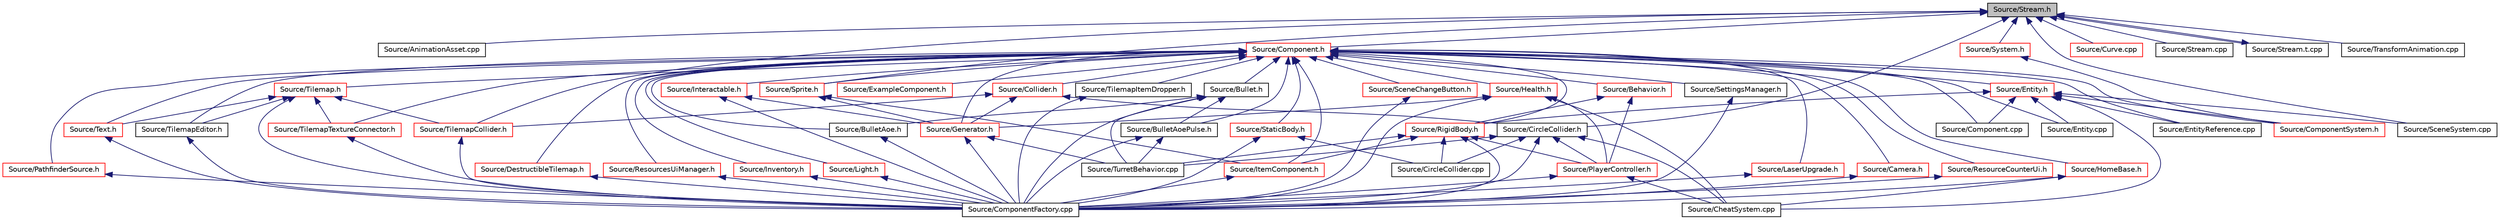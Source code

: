 digraph "Source/Stream.h"
{
 // LATEX_PDF_SIZE
  edge [fontname="Helvetica",fontsize="10",labelfontname="Helvetica",labelfontsize="10"];
  node [fontname="Helvetica",fontsize="10",shape=record];
  Node1 [label="Source/Stream.h",height=0.2,width=0.4,color="black", fillcolor="grey75", style="filled", fontcolor="black",tooltip="JSON File reading/writing."];
  Node1 -> Node2 [dir="back",color="midnightblue",fontsize="10",style="solid",fontname="Helvetica"];
  Node2 [label="Source/AnimationAsset.cpp",height=0.2,width=0.4,color="black", fillcolor="white", style="filled",URL="$AnimationAsset_8cpp.html",tooltip="Asset that contains information about a spritesheet animation."];
  Node1 -> Node3 [dir="back",color="midnightblue",fontsize="10",style="solid",fontname="Helvetica"];
  Node3 [label="Source/CircleCollider.h",height=0.2,width=0.4,color="black", fillcolor="white", style="filled",URL="$CircleCollider_8h.html",tooltip="Circle-shaped collider."];
  Node3 -> Node4 [dir="back",color="midnightblue",fontsize="10",style="solid",fontname="Helvetica"];
  Node4 [label="Source/CheatSystem.cpp",height=0.2,width=0.4,color="black", fillcolor="white", style="filled",URL="$CheatSystem_8cpp.html",tooltip="CheatSystem Class definition."];
  Node3 -> Node5 [dir="back",color="midnightblue",fontsize="10",style="solid",fontname="Helvetica"];
  Node5 [label="Source/CircleCollider.cpp",height=0.2,width=0.4,color="black", fillcolor="white", style="filled",URL="$CircleCollider_8cpp.html",tooltip="Circle-shaped collider."];
  Node3 -> Node6 [dir="back",color="midnightblue",fontsize="10",style="solid",fontname="Helvetica"];
  Node6 [label="Source/ComponentFactory.cpp",height=0.2,width=0.4,color="black", fillcolor="white", style="filled",URL="$ComponentFactory_8cpp.html",tooltip="Definitions for the component factory class."];
  Node3 -> Node7 [dir="back",color="midnightblue",fontsize="10",style="solid",fontname="Helvetica"];
  Node7 [label="Source/PlayerController.h",height=0.2,width=0.4,color="red", fillcolor="white", style="filled",URL="$PlayerController_8h.html",tooltip="PlayerController Behaviour Class."];
  Node7 -> Node4 [dir="back",color="midnightblue",fontsize="10",style="solid",fontname="Helvetica"];
  Node7 -> Node6 [dir="back",color="midnightblue",fontsize="10",style="solid",fontname="Helvetica"];
  Node3 -> Node10 [dir="back",color="midnightblue",fontsize="10",style="solid",fontname="Helvetica"];
  Node10 [label="Source/TurretBehavior.cpp",height=0.2,width=0.4,color="black", fillcolor="white", style="filled",URL="$TurretBehavior_8cpp.html",tooltip="Behavior Compenent for Basic Turret"];
  Node1 -> Node11 [dir="back",color="midnightblue",fontsize="10",style="solid",fontname="Helvetica"];
  Node11 [label="Source/Component.h",height=0.2,width=0.4,color="red", fillcolor="white", style="filled",URL="$Component_8h.html",tooltip="Virtual component header."];
  Node11 -> Node12 [dir="back",color="midnightblue",fontsize="10",style="solid",fontname="Helvetica"];
  Node12 [label="Source/Behavior.h",height=0.2,width=0.4,color="red", fillcolor="white", style="filled",URL="$Behavior_8h.html",tooltip="Virtual behavior component header."];
  Node12 -> Node7 [dir="back",color="midnightblue",fontsize="10",style="solid",fontname="Helvetica"];
  Node12 -> Node60 [dir="back",color="midnightblue",fontsize="10",style="solid",fontname="Helvetica"];
  Node60 [label="Source/RigidBody.h",height=0.2,width=0.4,color="red", fillcolor="white", style="filled",URL="$RigidBody_8h_source.html",tooltip=" "];
  Node60 -> Node5 [dir="back",color="midnightblue",fontsize="10",style="solid",fontname="Helvetica"];
  Node60 -> Node6 [dir="back",color="midnightblue",fontsize="10",style="solid",fontname="Helvetica"];
  Node60 -> Node73 [dir="back",color="midnightblue",fontsize="10",style="solid",fontname="Helvetica"];
  Node73 [label="Source/ItemComponent.h",height=0.2,width=0.4,color="red", fillcolor="white", style="filled",URL="$ItemComponent_8h.html",tooltip="Item in the world that can be picked up."];
  Node73 -> Node6 [dir="back",color="midnightblue",fontsize="10",style="solid",fontname="Helvetica"];
  Node60 -> Node7 [dir="back",color="midnightblue",fontsize="10",style="solid",fontname="Helvetica"];
  Node60 -> Node10 [dir="back",color="midnightblue",fontsize="10",style="solid",fontname="Helvetica"];
  Node11 -> Node78 [dir="back",color="midnightblue",fontsize="10",style="solid",fontname="Helvetica"];
  Node78 [label="Source/Bullet.h",height=0.2,width=0.4,color="black", fillcolor="white", style="filled",URL="$Bullet_8h_source.html",tooltip=" "];
  Node78 -> Node79 [dir="back",color="midnightblue",fontsize="10",style="solid",fontname="Helvetica"];
  Node79 [label="Source/BulletAoe.h",height=0.2,width=0.4,color="black", fillcolor="white", style="filled",URL="$BulletAoe_8h_source.html",tooltip=" "];
  Node79 -> Node6 [dir="back",color="midnightblue",fontsize="10",style="solid",fontname="Helvetica"];
  Node78 -> Node80 [dir="back",color="midnightblue",fontsize="10",style="solid",fontname="Helvetica"];
  Node80 [label="Source/BulletAoePulse.h",height=0.2,width=0.4,color="black", fillcolor="white", style="filled",URL="$BulletAoePulse_8h_source.html",tooltip=" "];
  Node80 -> Node6 [dir="back",color="midnightblue",fontsize="10",style="solid",fontname="Helvetica"];
  Node80 -> Node10 [dir="back",color="midnightblue",fontsize="10",style="solid",fontname="Helvetica"];
  Node78 -> Node6 [dir="back",color="midnightblue",fontsize="10",style="solid",fontname="Helvetica"];
  Node78 -> Node10 [dir="back",color="midnightblue",fontsize="10",style="solid",fontname="Helvetica"];
  Node11 -> Node79 [dir="back",color="midnightblue",fontsize="10",style="solid",fontname="Helvetica"];
  Node11 -> Node80 [dir="back",color="midnightblue",fontsize="10",style="solid",fontname="Helvetica"];
  Node11 -> Node81 [dir="back",color="midnightblue",fontsize="10",style="solid",fontname="Helvetica"];
  Node81 [label="Source/Camera.h",height=0.2,width=0.4,color="red", fillcolor="white", style="filled",URL="$Camera_8h.html",tooltip="Camera component for rendering."];
  Node81 -> Node6 [dir="back",color="midnightblue",fontsize="10",style="solid",fontname="Helvetica"];
  Node11 -> Node92 [dir="back",color="midnightblue",fontsize="10",style="solid",fontname="Helvetica"];
  Node92 [label="Source/Collider.h",height=0.2,width=0.4,color="red", fillcolor="white", style="filled",URL="$Collider_8h.html",tooltip="Base component for detecting collisions."];
  Node92 -> Node3 [dir="back",color="midnightblue",fontsize="10",style="solid",fontname="Helvetica"];
  Node92 -> Node24 [dir="back",color="midnightblue",fontsize="10",style="solid",fontname="Helvetica"];
  Node24 [label="Source/Generator.h",height=0.2,width=0.4,color="red", fillcolor="white", style="filled",URL="$Generator_8h_source.html",tooltip=" "];
  Node24 -> Node6 [dir="back",color="midnightblue",fontsize="10",style="solid",fontname="Helvetica"];
  Node24 -> Node10 [dir="back",color="midnightblue",fontsize="10",style="solid",fontname="Helvetica"];
  Node92 -> Node93 [dir="back",color="midnightblue",fontsize="10",style="solid",fontname="Helvetica"];
  Node93 [label="Source/TilemapCollider.h",height=0.2,width=0.4,color="red", fillcolor="white", style="filled",URL="$TilemapCollider_8h.html",tooltip="tilemap collider"];
  Node93 -> Node6 [dir="back",color="midnightblue",fontsize="10",style="solid",fontname="Helvetica"];
  Node11 -> Node94 [dir="back",color="midnightblue",fontsize="10",style="solid",fontname="Helvetica"];
  Node94 [label="Source/Component.cpp",height=0.2,width=0.4,color="black", fillcolor="white", style="filled",URL="$Component_8cpp.html",tooltip="Virtual component header."];
  Node11 -> Node95 [dir="back",color="midnightblue",fontsize="10",style="solid",fontname="Helvetica"];
  Node95 [label="Source/ComponentSystem.h",height=0.2,width=0.4,color="red", fillcolor="white", style="filled",URL="$ComponentSystem_8h.html",tooltip="System that keeps track of a specific kind of Component."];
  Node11 -> Node103 [dir="back",color="midnightblue",fontsize="10",style="solid",fontname="Helvetica"];
  Node103 [label="Source/DestructibleTilemap.h",height=0.2,width=0.4,color="red", fillcolor="white", style="filled",URL="$DestructibleTilemap_8h.html",tooltip="Component responsible for handling the breaking of tiles with varrying strengths."];
  Node103 -> Node6 [dir="back",color="midnightblue",fontsize="10",style="solid",fontname="Helvetica"];
  Node11 -> Node99 [dir="back",color="midnightblue",fontsize="10",style="solid",fontname="Helvetica"];
  Node99 [label="Source/Entity.cpp",height=0.2,width=0.4,color="black", fillcolor="white", style="filled",URL="$Entity_8cpp.html",tooltip="Function definitions for the Entity class."];
  Node11 -> Node104 [dir="back",color="midnightblue",fontsize="10",style="solid",fontname="Helvetica"];
  Node104 [label="Source/Entity.h",height=0.2,width=0.4,color="red", fillcolor="white", style="filled",URL="$Entity_8h.html",tooltip="Entity class which holds Components."];
  Node104 -> Node4 [dir="back",color="midnightblue",fontsize="10",style="solid",fontname="Helvetica"];
  Node104 -> Node94 [dir="back",color="midnightblue",fontsize="10",style="solid",fontname="Helvetica"];
  Node104 -> Node95 [dir="back",color="midnightblue",fontsize="10",style="solid",fontname="Helvetica"];
  Node104 -> Node99 [dir="back",color="midnightblue",fontsize="10",style="solid",fontname="Helvetica"];
  Node104 -> Node133 [dir="back",color="midnightblue",fontsize="10",style="solid",fontname="Helvetica"];
  Node133 [label="Source/EntityReference.cpp",height=0.2,width=0.4,color="black", fillcolor="white", style="filled",URL="$EntityReference_8cpp.html",tooltip="a reference to an Entity in the scene"];
  Node104 -> Node60 [dir="back",color="midnightblue",fontsize="10",style="solid",fontname="Helvetica"];
  Node104 -> Node130 [dir="back",color="midnightblue",fontsize="10",style="solid",fontname="Helvetica"];
  Node130 [label="Source/SceneSystem.cpp",height=0.2,width=0.4,color="black", fillcolor="white", style="filled",URL="$SceneSystem_8cpp.html",tooltip="handles the process of resetting and changing scenes"];
  Node11 -> Node133 [dir="back",color="midnightblue",fontsize="10",style="solid",fontname="Helvetica"];
  Node11 -> Node140 [dir="back",color="midnightblue",fontsize="10",style="solid",fontname="Helvetica"];
  Node140 [label="Source/ExampleComponent.h",height=0.2,width=0.4,color="red", fillcolor="white", style="filled",URL="$ExampleComponent_8h.html",tooltip="DESCRIPTION HERE."];
  Node11 -> Node24 [dir="back",color="midnightblue",fontsize="10",style="solid",fontname="Helvetica"];
  Node11 -> Node142 [dir="back",color="midnightblue",fontsize="10",style="solid",fontname="Helvetica"];
  Node142 [label="Source/Health.h",height=0.2,width=0.4,color="red", fillcolor="white", style="filled",URL="$Health_8h_source.html",tooltip=" "];
  Node142 -> Node4 [dir="back",color="midnightblue",fontsize="10",style="solid",fontname="Helvetica"];
  Node142 -> Node6 [dir="back",color="midnightblue",fontsize="10",style="solid",fontname="Helvetica"];
  Node142 -> Node24 [dir="back",color="midnightblue",fontsize="10",style="solid",fontname="Helvetica"];
  Node142 -> Node7 [dir="back",color="midnightblue",fontsize="10",style="solid",fontname="Helvetica"];
  Node11 -> Node143 [dir="back",color="midnightblue",fontsize="10",style="solid",fontname="Helvetica"];
  Node143 [label="Source/HomeBase.h",height=0.2,width=0.4,color="red", fillcolor="white", style="filled",URL="$HomeBase_8h_source.html",tooltip=" "];
  Node143 -> Node4 [dir="back",color="midnightblue",fontsize="10",style="solid",fontname="Helvetica"];
  Node143 -> Node6 [dir="back",color="midnightblue",fontsize="10",style="solid",fontname="Helvetica"];
  Node11 -> Node144 [dir="back",color="midnightblue",fontsize="10",style="solid",fontname="Helvetica"];
  Node144 [label="Source/Interactable.h",height=0.2,width=0.4,color="red", fillcolor="white", style="filled",URL="$Interactable_8h.html",tooltip="Component which can be interacted with by pressing a button when nearby."];
  Node144 -> Node6 [dir="back",color="midnightblue",fontsize="10",style="solid",fontname="Helvetica"];
  Node144 -> Node24 [dir="back",color="midnightblue",fontsize="10",style="solid",fontname="Helvetica"];
  Node11 -> Node145 [dir="back",color="midnightblue",fontsize="10",style="solid",fontname="Helvetica"];
  Node145 [label="Source/Inventory.h",height=0.2,width=0.4,color="red", fillcolor="white", style="filled",URL="$Inventory_8h.html",tooltip="Inventory component that stores items."];
  Node145 -> Node6 [dir="back",color="midnightblue",fontsize="10",style="solid",fontname="Helvetica"];
  Node11 -> Node73 [dir="back",color="midnightblue",fontsize="10",style="solid",fontname="Helvetica"];
  Node11 -> Node146 [dir="back",color="midnightblue",fontsize="10",style="solid",fontname="Helvetica"];
  Node146 [label="Source/LaserUpgrade.h",height=0.2,width=0.4,color="red", fillcolor="white", style="filled",URL="$LaserUpgrade_8h.html",tooltip="collectable upgrade to the player's MiningLaser"];
  Node146 -> Node6 [dir="back",color="midnightblue",fontsize="10",style="solid",fontname="Helvetica"];
  Node11 -> Node147 [dir="back",color="midnightblue",fontsize="10",style="solid",fontname="Helvetica"];
  Node147 [label="Source/Light.h",height=0.2,width=0.4,color="red", fillcolor="white", style="filled",URL="$Light_8h.html",tooltip="Light source component. It shines."];
  Node147 -> Node6 [dir="back",color="midnightblue",fontsize="10",style="solid",fontname="Helvetica"];
  Node11 -> Node148 [dir="back",color="midnightblue",fontsize="10",style="solid",fontname="Helvetica"];
  Node148 [label="Source/PathfinderSource.h",height=0.2,width=0.4,color="red", fillcolor="white", style="filled",URL="$PathfinderSource_8h.html",tooltip="Defines parent entity as the map for pathfinding."];
  Node148 -> Node6 [dir="back",color="midnightblue",fontsize="10",style="solid",fontname="Helvetica"];
  Node11 -> Node149 [dir="back",color="midnightblue",fontsize="10",style="solid",fontname="Helvetica"];
  Node149 [label="Source/ResourceCounterUi.h",height=0.2,width=0.4,color="red", fillcolor="white", style="filled",URL="$ResourceCounterUi_8h.html",tooltip="Ui Component that displays a resource sprite and a count."];
  Node149 -> Node6 [dir="back",color="midnightblue",fontsize="10",style="solid",fontname="Helvetica"];
  Node11 -> Node109 [dir="back",color="midnightblue",fontsize="10",style="solid",fontname="Helvetica"];
  Node109 [label="Source/ResourcesUiManager.h",height=0.2,width=0.4,color="red", fillcolor="white", style="filled",URL="$ResourcesUiManager_8h.html",tooltip="Component that manages the UI for displaying what resources a player currently has."];
  Node109 -> Node6 [dir="back",color="midnightblue",fontsize="10",style="solid",fontname="Helvetica"];
  Node11 -> Node60 [dir="back",color="midnightblue",fontsize="10",style="solid",fontname="Helvetica"];
  Node11 -> Node150 [dir="back",color="midnightblue",fontsize="10",style="solid",fontname="Helvetica"];
  Node150 [label="Source/SceneChangeButton.h",height=0.2,width=0.4,color="red", fillcolor="white", style="filled",URL="$SceneChangeButton_8h.html",tooltip="Component that changes the scene when clicked."];
  Node150 -> Node6 [dir="back",color="midnightblue",fontsize="10",style="solid",fontname="Helvetica"];
  Node11 -> Node110 [dir="back",color="midnightblue",fontsize="10",style="solid",fontname="Helvetica"];
  Node110 [label="Source/SettingsManager.h",height=0.2,width=0.4,color="black", fillcolor="white", style="filled",URL="$SettingsManager_8h.html",tooltip="Settings Manager Class."];
  Node110 -> Node6 [dir="back",color="midnightblue",fontsize="10",style="solid",fontname="Helvetica"];
  Node11 -> Node111 [dir="back",color="midnightblue",fontsize="10",style="solid",fontname="Helvetica"];
  Node111 [label="Source/Sprite.h",height=0.2,width=0.4,color="red", fillcolor="white", style="filled",URL="$Sprite_8h_source.html",tooltip=" "];
  Node111 -> Node24 [dir="back",color="midnightblue",fontsize="10",style="solid",fontname="Helvetica"];
  Node111 -> Node73 [dir="back",color="midnightblue",fontsize="10",style="solid",fontname="Helvetica"];
  Node11 -> Node151 [dir="back",color="midnightblue",fontsize="10",style="solid",fontname="Helvetica"];
  Node151 [label="Source/StaticBody.h",height=0.2,width=0.4,color="red", fillcolor="white", style="filled",URL="$StaticBody_8h.html",tooltip="pysics body which can be collided with and does not move"];
  Node151 -> Node5 [dir="back",color="midnightblue",fontsize="10",style="solid",fontname="Helvetica"];
  Node151 -> Node6 [dir="back",color="midnightblue",fontsize="10",style="solid",fontname="Helvetica"];
  Node11 -> Node137 [dir="back",color="midnightblue",fontsize="10",style="solid",fontname="Helvetica"];
  Node137 [label="Source/Text.h",height=0.2,width=0.4,color="red", fillcolor="white", style="filled",URL="$Text_8h.html",tooltip="Component that makes use of Tilemap to draw text."];
  Node137 -> Node6 [dir="back",color="midnightblue",fontsize="10",style="solid",fontname="Helvetica"];
  Node11 -> Node136 [dir="back",color="midnightblue",fontsize="10",style="solid",fontname="Helvetica"];
  Node136 [label="Source/Tilemap.h",height=0.2,width=0.4,color="red", fillcolor="white", style="filled",URL="$Tilemap_8h.html",tooltip="Tilemap component - loads and manages a tilemap array."];
  Node136 -> Node6 [dir="back",color="midnightblue",fontsize="10",style="solid",fontname="Helvetica"];
  Node136 -> Node137 [dir="back",color="midnightblue",fontsize="10",style="solid",fontname="Helvetica"];
  Node136 -> Node93 [dir="back",color="midnightblue",fontsize="10",style="solid",fontname="Helvetica"];
  Node136 -> Node118 [dir="back",color="midnightblue",fontsize="10",style="solid",fontname="Helvetica"];
  Node118 [label="Source/TilemapEditor.h",height=0.2,width=0.4,color="black", fillcolor="white", style="filled",URL="$TilemapEditor_8h.html",tooltip="Component that allows direct editing of a Tilemap."];
  Node118 -> Node6 [dir="back",color="midnightblue",fontsize="10",style="solid",fontname="Helvetica"];
  Node136 -> Node139 [dir="back",color="midnightblue",fontsize="10",style="solid",fontname="Helvetica"];
  Node139 [label="Source/TilemapTextureConnector.h",height=0.2,width=0.4,color="red", fillcolor="white", style="filled",URL="$TilemapTextureConnector_8h.html",tooltip="Component that uses a parent 'source' tilemap to update a child tilemap with connected textures."];
  Node139 -> Node6 [dir="back",color="midnightblue",fontsize="10",style="solid",fontname="Helvetica"];
  Node11 -> Node118 [dir="back",color="midnightblue",fontsize="10",style="solid",fontname="Helvetica"];
  Node11 -> Node119 [dir="back",color="midnightblue",fontsize="10",style="solid",fontname="Helvetica"];
  Node119 [label="Source/TilemapItemDropper.h",height=0.2,width=0.4,color="black", fillcolor="white", style="filled",URL="$TilemapItemDropper_8h.html",tooltip="Drops an item whenever a tile is broken."];
  Node119 -> Node6 [dir="back",color="midnightblue",fontsize="10",style="solid",fontname="Helvetica"];
  Node11 -> Node139 [dir="back",color="midnightblue",fontsize="10",style="solid",fontname="Helvetica"];
  Node1 -> Node159 [dir="back",color="midnightblue",fontsize="10",style="solid",fontname="Helvetica"];
  Node159 [label="Source/Curve.cpp",height=0.2,width=0.4,color="red", fillcolor="white", style="filled",URL="$Curve_8cpp.html",tooltip="class for interpolating between sequences of values"];
  Node1 -> Node130 [dir="back",color="midnightblue",fontsize="10",style="solid",fontname="Helvetica"];
  Node1 -> Node111 [dir="back",color="midnightblue",fontsize="10",style="solid",fontname="Helvetica"];
  Node1 -> Node163 [dir="back",color="midnightblue",fontsize="10",style="solid",fontname="Helvetica"];
  Node163 [label="Source/Stream.cpp",height=0.2,width=0.4,color="black", fillcolor="white", style="filled",URL="$Stream_8cpp.html",tooltip="JSON File reading/writing."];
  Node1 -> Node164 [dir="back",color="midnightblue",fontsize="10",style="solid",fontname="Helvetica"];
  Node164 [label="Source/Stream.t.cpp",height=0.2,width=0.4,color="black", fillcolor="white", style="filled",URL="$Stream_8t_8cpp.html",tooltip="JSON File reading/writing."];
  Node164 -> Node1 [dir="back",color="midnightblue",fontsize="10",style="solid",fontname="Helvetica"];
  Node1 -> Node165 [dir="back",color="midnightblue",fontsize="10",style="solid",fontname="Helvetica"];
  Node165 [label="Source/System.h",height=0.2,width=0.4,color="red", fillcolor="white", style="filled",URL="$System_8h.html",tooltip="Base class for all Systems."];
  Node165 -> Node95 [dir="back",color="midnightblue",fontsize="10",style="solid",fontname="Helvetica"];
  Node1 -> Node93 [dir="back",color="midnightblue",fontsize="10",style="solid",fontname="Helvetica"];
  Node1 -> Node162 [dir="back",color="midnightblue",fontsize="10",style="solid",fontname="Helvetica"];
  Node162 [label="Source/TransformAnimation.cpp",height=0.2,width=0.4,color="black", fillcolor="white", style="filled",URL="$TransformAnimation_8cpp.html",tooltip="Asset that animates a Transform with Curves."];
}
